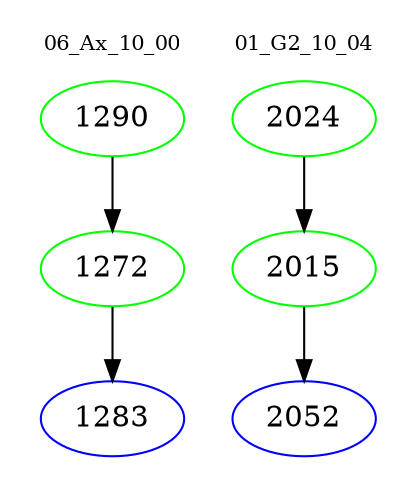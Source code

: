 digraph{
subgraph cluster_0 {
color = white
label = "06_Ax_10_00";
fontsize=10;
T0_1290 [label="1290", color="green"]
T0_1290 -> T0_1272 [color="black"]
T0_1272 [label="1272", color="green"]
T0_1272 -> T0_1283 [color="black"]
T0_1283 [label="1283", color="blue"]
}
subgraph cluster_1 {
color = white
label = "01_G2_10_04";
fontsize=10;
T1_2024 [label="2024", color="green"]
T1_2024 -> T1_2015 [color="black"]
T1_2015 [label="2015", color="green"]
T1_2015 -> T1_2052 [color="black"]
T1_2052 [label="2052", color="blue"]
}
}
